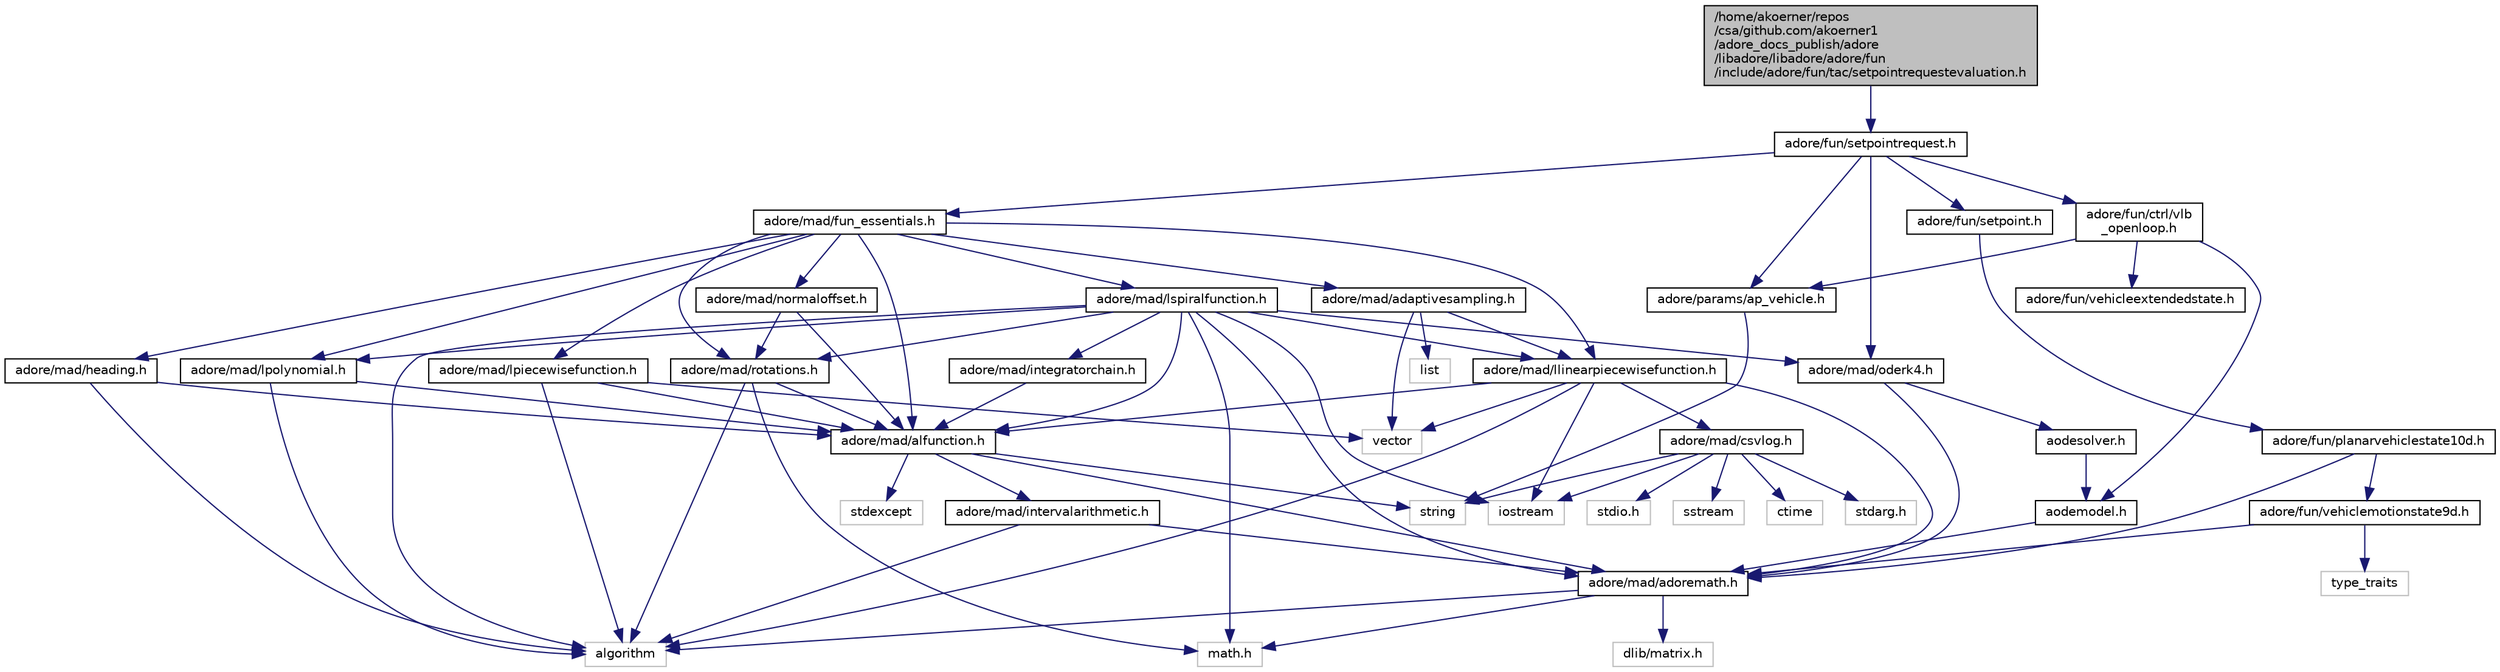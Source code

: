 digraph "/home/akoerner/repos/csa/github.com/akoerner1/adore_docs_publish/adore/libadore/libadore/adore/fun/include/adore/fun/tac/setpointrequestevaluation.h"
{
 // LATEX_PDF_SIZE
  edge [fontname="Helvetica",fontsize="10",labelfontname="Helvetica",labelfontsize="10"];
  node [fontname="Helvetica",fontsize="10",shape=record];
  Node1 [label="/home/akoerner/repos\l/csa/github.com/akoerner1\l/adore_docs_publish/adore\l/libadore/libadore/adore/fun\l/include/adore/fun/tac/setpointrequestevaluation.h",height=0.2,width=0.4,color="black", fillcolor="grey75", style="filled", fontcolor="black",tooltip=" "];
  Node1 -> Node2 [color="midnightblue",fontsize="10",style="solid",fontname="Helvetica"];
  Node2 [label="adore/fun/setpointrequest.h",height=0.2,width=0.4,color="black", fillcolor="white", style="filled",URL="$setpointrequest_8h.html",tooltip=" "];
  Node2 -> Node3 [color="midnightblue",fontsize="10",style="solid",fontname="Helvetica"];
  Node3 [label="adore/fun/setpoint.h",height=0.2,width=0.4,color="black", fillcolor="white", style="filled",URL="$setpoint_8h.html",tooltip=" "];
  Node3 -> Node4 [color="midnightblue",fontsize="10",style="solid",fontname="Helvetica"];
  Node4 [label="adore/fun/planarvehiclestate10d.h",height=0.2,width=0.4,color="black", fillcolor="white", style="filled",URL="$planarvehiclestate10d_8h.html",tooltip=" "];
  Node4 -> Node5 [color="midnightblue",fontsize="10",style="solid",fontname="Helvetica"];
  Node5 [label="adore/mad/adoremath.h",height=0.2,width=0.4,color="black", fillcolor="white", style="filled",URL="$adoremath_8h.html",tooltip=" "];
  Node5 -> Node6 [color="midnightblue",fontsize="10",style="solid",fontname="Helvetica"];
  Node6 [label="dlib/matrix.h",height=0.2,width=0.4,color="grey75", fillcolor="white", style="filled",tooltip=" "];
  Node5 -> Node7 [color="midnightblue",fontsize="10",style="solid",fontname="Helvetica"];
  Node7 [label="math.h",height=0.2,width=0.4,color="grey75", fillcolor="white", style="filled",tooltip=" "];
  Node5 -> Node8 [color="midnightblue",fontsize="10",style="solid",fontname="Helvetica"];
  Node8 [label="algorithm",height=0.2,width=0.4,color="grey75", fillcolor="white", style="filled",tooltip=" "];
  Node4 -> Node9 [color="midnightblue",fontsize="10",style="solid",fontname="Helvetica"];
  Node9 [label="adore/fun/vehiclemotionstate9d.h",height=0.2,width=0.4,color="black", fillcolor="white", style="filled",URL="$fun_2include_2adore_2fun_2vehiclemotionstate9d_8h.html",tooltip=" "];
  Node9 -> Node5 [color="midnightblue",fontsize="10",style="solid",fontname="Helvetica"];
  Node9 -> Node10 [color="midnightblue",fontsize="10",style="solid",fontname="Helvetica"];
  Node10 [label="type_traits",height=0.2,width=0.4,color="grey75", fillcolor="white", style="filled",tooltip=" "];
  Node2 -> Node11 [color="midnightblue",fontsize="10",style="solid",fontname="Helvetica"];
  Node11 [label="adore/mad/oderk4.h",height=0.2,width=0.4,color="black", fillcolor="white", style="filled",URL="$oderk4_8h.html",tooltip=" "];
  Node11 -> Node12 [color="midnightblue",fontsize="10",style="solid",fontname="Helvetica"];
  Node12 [label="aodesolver.h",height=0.2,width=0.4,color="black", fillcolor="white", style="filled",URL="$aodesolver_8h.html",tooltip=" "];
  Node12 -> Node13 [color="midnightblue",fontsize="10",style="solid",fontname="Helvetica"];
  Node13 [label="aodemodel.h",height=0.2,width=0.4,color="black", fillcolor="white", style="filled",URL="$aodemodel_8h.html",tooltip=" "];
  Node13 -> Node5 [color="midnightblue",fontsize="10",style="solid",fontname="Helvetica"];
  Node11 -> Node5 [color="midnightblue",fontsize="10",style="solid",fontname="Helvetica"];
  Node2 -> Node14 [color="midnightblue",fontsize="10",style="solid",fontname="Helvetica"];
  Node14 [label="adore/mad/fun_essentials.h",height=0.2,width=0.4,color="black", fillcolor="white", style="filled",URL="$fun__essentials_8h.html",tooltip=" "];
  Node14 -> Node15 [color="midnightblue",fontsize="10",style="solid",fontname="Helvetica"];
  Node15 [label="adore/mad/alfunction.h",height=0.2,width=0.4,color="black", fillcolor="white", style="filled",URL="$alfunction_8h.html",tooltip=" "];
  Node15 -> Node5 [color="midnightblue",fontsize="10",style="solid",fontname="Helvetica"];
  Node15 -> Node16 [color="midnightblue",fontsize="10",style="solid",fontname="Helvetica"];
  Node16 [label="adore/mad/intervalarithmetic.h",height=0.2,width=0.4,color="black", fillcolor="white", style="filled",URL="$intervalarithmetic_8h.html",tooltip=" "];
  Node16 -> Node5 [color="midnightblue",fontsize="10",style="solid",fontname="Helvetica"];
  Node16 -> Node8 [color="midnightblue",fontsize="10",style="solid",fontname="Helvetica"];
  Node15 -> Node17 [color="midnightblue",fontsize="10",style="solid",fontname="Helvetica"];
  Node17 [label="stdexcept",height=0.2,width=0.4,color="grey75", fillcolor="white", style="filled",tooltip=" "];
  Node15 -> Node18 [color="midnightblue",fontsize="10",style="solid",fontname="Helvetica"];
  Node18 [label="string",height=0.2,width=0.4,color="grey75", fillcolor="white", style="filled",tooltip=" "];
  Node14 -> Node19 [color="midnightblue",fontsize="10",style="solid",fontname="Helvetica"];
  Node19 [label="adore/mad/adaptivesampling.h",height=0.2,width=0.4,color="black", fillcolor="white", style="filled",URL="$adaptivesampling_8h.html",tooltip=" "];
  Node19 -> Node20 [color="midnightblue",fontsize="10",style="solid",fontname="Helvetica"];
  Node20 [label="adore/mad/llinearpiecewisefunction.h",height=0.2,width=0.4,color="black", fillcolor="white", style="filled",URL="$llinearpiecewisefunction_8h.html",tooltip=" "];
  Node20 -> Node15 [color="midnightblue",fontsize="10",style="solid",fontname="Helvetica"];
  Node20 -> Node5 [color="midnightblue",fontsize="10",style="solid",fontname="Helvetica"];
  Node20 -> Node21 [color="midnightblue",fontsize="10",style="solid",fontname="Helvetica"];
  Node21 [label="adore/mad/csvlog.h",height=0.2,width=0.4,color="black", fillcolor="white", style="filled",URL="$csvlog_8h.html",tooltip=" "];
  Node21 -> Node22 [color="midnightblue",fontsize="10",style="solid",fontname="Helvetica"];
  Node22 [label="stdarg.h",height=0.2,width=0.4,color="grey75", fillcolor="white", style="filled",tooltip=" "];
  Node21 -> Node23 [color="midnightblue",fontsize="10",style="solid",fontname="Helvetica"];
  Node23 [label="stdio.h",height=0.2,width=0.4,color="grey75", fillcolor="white", style="filled",tooltip=" "];
  Node21 -> Node18 [color="midnightblue",fontsize="10",style="solid",fontname="Helvetica"];
  Node21 -> Node24 [color="midnightblue",fontsize="10",style="solid",fontname="Helvetica"];
  Node24 [label="sstream",height=0.2,width=0.4,color="grey75", fillcolor="white", style="filled",tooltip=" "];
  Node21 -> Node25 [color="midnightblue",fontsize="10",style="solid",fontname="Helvetica"];
  Node25 [label="iostream",height=0.2,width=0.4,color="grey75", fillcolor="white", style="filled",tooltip=" "];
  Node21 -> Node26 [color="midnightblue",fontsize="10",style="solid",fontname="Helvetica"];
  Node26 [label="ctime",height=0.2,width=0.4,color="grey75", fillcolor="white", style="filled",tooltip=" "];
  Node20 -> Node27 [color="midnightblue",fontsize="10",style="solid",fontname="Helvetica"];
  Node27 [label="vector",height=0.2,width=0.4,color="grey75", fillcolor="white", style="filled",tooltip=" "];
  Node20 -> Node8 [color="midnightblue",fontsize="10",style="solid",fontname="Helvetica"];
  Node20 -> Node25 [color="midnightblue",fontsize="10",style="solid",fontname="Helvetica"];
  Node19 -> Node28 [color="midnightblue",fontsize="10",style="solid",fontname="Helvetica"];
  Node28 [label="list",height=0.2,width=0.4,color="grey75", fillcolor="white", style="filled",tooltip=" "];
  Node19 -> Node27 [color="midnightblue",fontsize="10",style="solid",fontname="Helvetica"];
  Node14 -> Node20 [color="midnightblue",fontsize="10",style="solid",fontname="Helvetica"];
  Node14 -> Node29 [color="midnightblue",fontsize="10",style="solid",fontname="Helvetica"];
  Node29 [label="adore/mad/lpolynomial.h",height=0.2,width=0.4,color="black", fillcolor="white", style="filled",URL="$lpolynomial_8h.html",tooltip=" "];
  Node29 -> Node15 [color="midnightblue",fontsize="10",style="solid",fontname="Helvetica"];
  Node29 -> Node8 [color="midnightblue",fontsize="10",style="solid",fontname="Helvetica"];
  Node14 -> Node30 [color="midnightblue",fontsize="10",style="solid",fontname="Helvetica"];
  Node30 [label="adore/mad/lspiralfunction.h",height=0.2,width=0.4,color="black", fillcolor="white", style="filled",URL="$lspiralfunction_8h.html",tooltip=" "];
  Node30 -> Node15 [color="midnightblue",fontsize="10",style="solid",fontname="Helvetica"];
  Node30 -> Node29 [color="midnightblue",fontsize="10",style="solid",fontname="Helvetica"];
  Node30 -> Node20 [color="midnightblue",fontsize="10",style="solid",fontname="Helvetica"];
  Node30 -> Node11 [color="midnightblue",fontsize="10",style="solid",fontname="Helvetica"];
  Node30 -> Node5 [color="midnightblue",fontsize="10",style="solid",fontname="Helvetica"];
  Node30 -> Node31 [color="midnightblue",fontsize="10",style="solid",fontname="Helvetica"];
  Node31 [label="adore/mad/rotations.h",height=0.2,width=0.4,color="black", fillcolor="white", style="filled",URL="$rotations_8h.html",tooltip=" "];
  Node31 -> Node15 [color="midnightblue",fontsize="10",style="solid",fontname="Helvetica"];
  Node31 -> Node7 [color="midnightblue",fontsize="10",style="solid",fontname="Helvetica"];
  Node31 -> Node8 [color="midnightblue",fontsize="10",style="solid",fontname="Helvetica"];
  Node30 -> Node32 [color="midnightblue",fontsize="10",style="solid",fontname="Helvetica"];
  Node32 [label="adore/mad/integratorchain.h",height=0.2,width=0.4,color="black", fillcolor="white", style="filled",URL="$integratorchain_8h.html",tooltip=" "];
  Node32 -> Node15 [color="midnightblue",fontsize="10",style="solid",fontname="Helvetica"];
  Node30 -> Node8 [color="midnightblue",fontsize="10",style="solid",fontname="Helvetica"];
  Node30 -> Node7 [color="midnightblue",fontsize="10",style="solid",fontname="Helvetica"];
  Node30 -> Node25 [color="midnightblue",fontsize="10",style="solid",fontname="Helvetica"];
  Node14 -> Node33 [color="midnightblue",fontsize="10",style="solid",fontname="Helvetica"];
  Node33 [label="adore/mad/normaloffset.h",height=0.2,width=0.4,color="black", fillcolor="white", style="filled",URL="$normaloffset_8h.html",tooltip=" "];
  Node33 -> Node15 [color="midnightblue",fontsize="10",style="solid",fontname="Helvetica"];
  Node33 -> Node31 [color="midnightblue",fontsize="10",style="solid",fontname="Helvetica"];
  Node14 -> Node34 [color="midnightblue",fontsize="10",style="solid",fontname="Helvetica"];
  Node34 [label="adore/mad/heading.h",height=0.2,width=0.4,color="black", fillcolor="white", style="filled",URL="$heading_8h.html",tooltip=" "];
  Node34 -> Node15 [color="midnightblue",fontsize="10",style="solid",fontname="Helvetica"];
  Node34 -> Node8 [color="midnightblue",fontsize="10",style="solid",fontname="Helvetica"];
  Node14 -> Node31 [color="midnightblue",fontsize="10",style="solid",fontname="Helvetica"];
  Node14 -> Node35 [color="midnightblue",fontsize="10",style="solid",fontname="Helvetica"];
  Node35 [label="adore/mad/lpiecewisefunction.h",height=0.2,width=0.4,color="black", fillcolor="white", style="filled",URL="$lpiecewisefunction_8h.html",tooltip=" "];
  Node35 -> Node15 [color="midnightblue",fontsize="10",style="solid",fontname="Helvetica"];
  Node35 -> Node27 [color="midnightblue",fontsize="10",style="solid",fontname="Helvetica"];
  Node35 -> Node8 [color="midnightblue",fontsize="10",style="solid",fontname="Helvetica"];
  Node2 -> Node36 [color="midnightblue",fontsize="10",style="solid",fontname="Helvetica"];
  Node36 [label="adore/fun/ctrl/vlb\l_openloop.h",height=0.2,width=0.4,color="black", fillcolor="white", style="filled",URL="$vlb__openloop_8h.html",tooltip=" "];
  Node36 -> Node13 [color="midnightblue",fontsize="10",style="solid",fontname="Helvetica"];
  Node36 -> Node37 [color="midnightblue",fontsize="10",style="solid",fontname="Helvetica"];
  Node37 [label="adore/params/ap_vehicle.h",height=0.2,width=0.4,color="black", fillcolor="white", style="filled",URL="$ap__vehicle_8h.html",tooltip=" "];
  Node37 -> Node18 [color="midnightblue",fontsize="10",style="solid",fontname="Helvetica"];
  Node36 -> Node38 [color="midnightblue",fontsize="10",style="solid",fontname="Helvetica"];
  Node38 [label="adore/fun/vehicleextendedstate.h",height=0.2,width=0.4,color="black", fillcolor="white", style="filled",URL="$vehicleextendedstate_8h.html",tooltip=" "];
  Node2 -> Node37 [color="midnightblue",fontsize="10",style="solid",fontname="Helvetica"];
}
